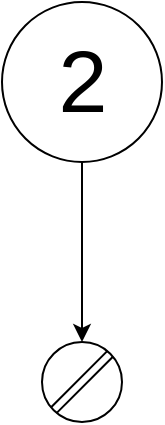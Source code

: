 <mxfile version="15.3.7" type="device"><diagram id="dz9B8W4U41hdoIK3RqMQ" name="Page-1"><mxGraphModel dx="384" dy="198" grid="1" gridSize="10" guides="1" tooltips="1" connect="1" arrows="1" fold="1" page="1" pageScale="1" pageWidth="100" pageHeight="229" math="0" shadow="0"><root><mxCell id="0"/><mxCell id="1" parent="0"/><mxCell id="9Wpj7s4xDlvqA0myNaof-24" value="" style="group" vertex="1" connectable="0" parent="1"><mxGeometry x="10" y="10" width="80" height="210" as="geometry"/></mxCell><mxCell id="9Wpj7s4xDlvqA0myNaof-1" value="" style="ellipse;whiteSpace=wrap;html=1;aspect=fixed;" vertex="1" parent="9Wpj7s4xDlvqA0myNaof-24"><mxGeometry width="80" height="80" as="geometry"/></mxCell><mxCell id="9Wpj7s4xDlvqA0myNaof-6" value="" style="endArrow=classic;html=1;entryX=0.5;entryY=0;entryDx=0;entryDy=0;exitX=0.5;exitY=1;exitDx=0;exitDy=0;" edge="1" parent="9Wpj7s4xDlvqA0myNaof-24" source="9Wpj7s4xDlvqA0myNaof-1" target="9Wpj7s4xDlvqA0myNaof-2"><mxGeometry width="50" height="50" relative="1" as="geometry"><mxPoint x="210" y="140" as="sourcePoint"/><mxPoint x="260" y="90" as="targetPoint"/></mxGeometry></mxCell><mxCell id="9Wpj7s4xDlvqA0myNaof-7" value="2" style="text;html=1;align=center;verticalAlign=middle;resizable=0;points=[];autosize=1;strokeColor=none;fillColor=none;fontSize=44;" vertex="1" parent="9Wpj7s4xDlvqA0myNaof-24"><mxGeometry x="20" y="10" width="40" height="60" as="geometry"/></mxCell><mxCell id="9Wpj7s4xDlvqA0myNaof-8" value="" style="group" vertex="1" connectable="0" parent="9Wpj7s4xDlvqA0myNaof-24"><mxGeometry x="20" y="170" width="40" height="40" as="geometry"/></mxCell><mxCell id="9Wpj7s4xDlvqA0myNaof-2" value="" style="ellipse;whiteSpace=wrap;html=1;aspect=fixed;" vertex="1" parent="9Wpj7s4xDlvqA0myNaof-8"><mxGeometry width="40" height="40" as="geometry"/></mxCell><mxCell id="9Wpj7s4xDlvqA0myNaof-5" style="rounded=0;orthogonalLoop=1;jettySize=auto;html=1;exitX=0;exitY=1;exitDx=0;exitDy=0;entryX=1;entryY=0;entryDx=0;entryDy=0;shape=link;" edge="1" parent="9Wpj7s4xDlvqA0myNaof-8" source="9Wpj7s4xDlvqA0myNaof-2" target="9Wpj7s4xDlvqA0myNaof-2"><mxGeometry relative="1" as="geometry"/></mxCell></root></mxGraphModel></diagram></mxfile>